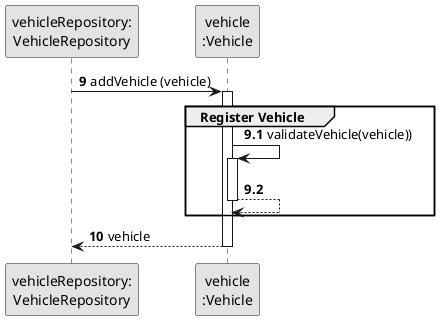 @startuml
skinparam monochrome true
skinparam packageStyle rectangle
skinparam shadowing false

participant "vehicleRepository:\nVehicleRepository" as VehicleRepository
participant "vehicle\n:Vehicle" as VEI

autonumber 9
VehicleRepository -> VEI: addVehicle (vehicle)

activate VEI
    group Register Vehicle
    autonumber 9.1


                              VEI -> VEI: validateVehicle(vehicle))
                              activate VEI

                              VEI --> VEI
                              deactivate VEI




    end

autonumber 10
    VEI --> VehicleRepository: vehicle
deactivate VEI


@enduml